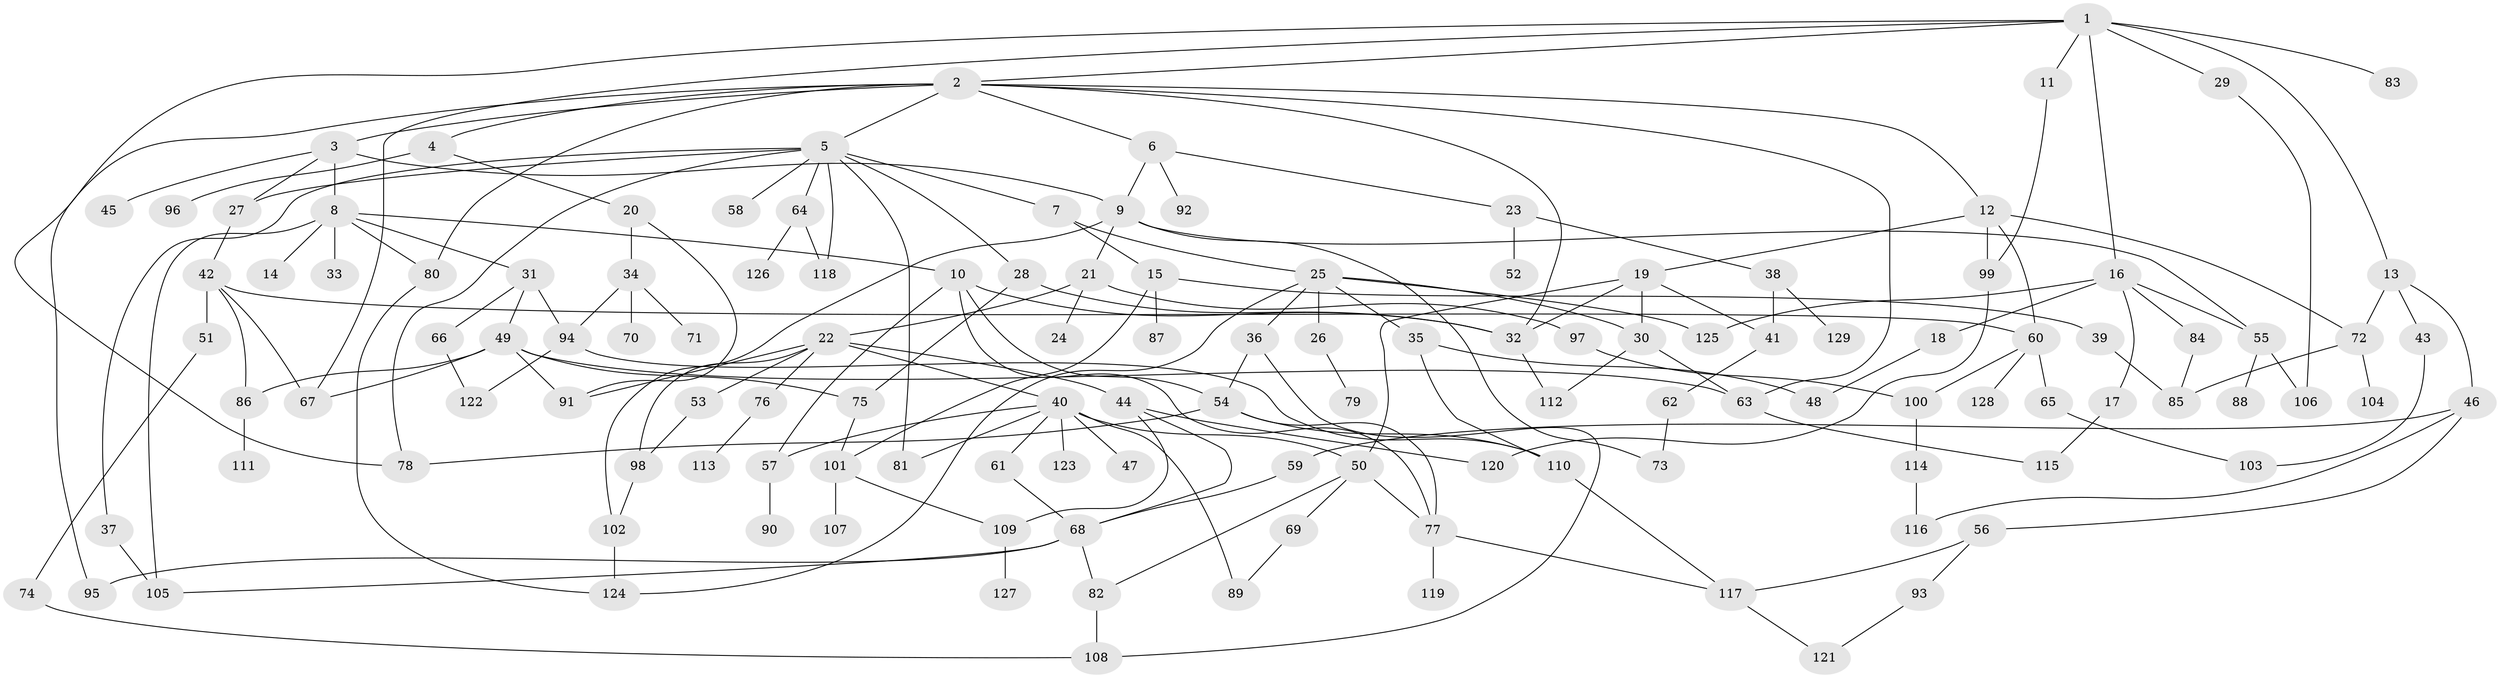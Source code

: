 // Generated by graph-tools (version 1.1) at 2025/10/02/27/25 16:10:56]
// undirected, 129 vertices, 191 edges
graph export_dot {
graph [start="1"]
  node [color=gray90,style=filled];
  1;
  2;
  3;
  4;
  5;
  6;
  7;
  8;
  9;
  10;
  11;
  12;
  13;
  14;
  15;
  16;
  17;
  18;
  19;
  20;
  21;
  22;
  23;
  24;
  25;
  26;
  27;
  28;
  29;
  30;
  31;
  32;
  33;
  34;
  35;
  36;
  37;
  38;
  39;
  40;
  41;
  42;
  43;
  44;
  45;
  46;
  47;
  48;
  49;
  50;
  51;
  52;
  53;
  54;
  55;
  56;
  57;
  58;
  59;
  60;
  61;
  62;
  63;
  64;
  65;
  66;
  67;
  68;
  69;
  70;
  71;
  72;
  73;
  74;
  75;
  76;
  77;
  78;
  79;
  80;
  81;
  82;
  83;
  84;
  85;
  86;
  87;
  88;
  89;
  90;
  91;
  92;
  93;
  94;
  95;
  96;
  97;
  98;
  99;
  100;
  101;
  102;
  103;
  104;
  105;
  106;
  107;
  108;
  109;
  110;
  111;
  112;
  113;
  114;
  115;
  116;
  117;
  118;
  119;
  120;
  121;
  122;
  123;
  124;
  125;
  126;
  127;
  128;
  129;
  1 -- 2;
  1 -- 11;
  1 -- 13;
  1 -- 16;
  1 -- 29;
  1 -- 83;
  1 -- 78;
  1 -- 67;
  2 -- 3;
  2 -- 4;
  2 -- 5;
  2 -- 6;
  2 -- 12;
  2 -- 63;
  2 -- 80;
  2 -- 95;
  2 -- 32;
  3 -- 8;
  3 -- 45;
  3 -- 9;
  3 -- 27;
  4 -- 20;
  4 -- 96;
  5 -- 7;
  5 -- 27;
  5 -- 28;
  5 -- 37;
  5 -- 58;
  5 -- 64;
  5 -- 78;
  5 -- 118;
  5 -- 81;
  6 -- 9;
  6 -- 23;
  6 -- 92;
  7 -- 15;
  7 -- 25;
  8 -- 10;
  8 -- 14;
  8 -- 31;
  8 -- 33;
  8 -- 80;
  8 -- 105;
  9 -- 21;
  9 -- 73;
  9 -- 102;
  9 -- 55;
  10 -- 57;
  10 -- 77;
  10 -- 32;
  10 -- 54;
  11 -- 99;
  12 -- 19;
  12 -- 72;
  12 -- 99;
  12 -- 60;
  13 -- 43;
  13 -- 46;
  13 -- 72;
  15 -- 39;
  15 -- 87;
  15 -- 101;
  16 -- 17;
  16 -- 18;
  16 -- 55;
  16 -- 84;
  16 -- 125;
  17 -- 115;
  18 -- 48;
  19 -- 30;
  19 -- 41;
  19 -- 32;
  19 -- 50;
  20 -- 34;
  20 -- 91;
  21 -- 22;
  21 -- 24;
  21 -- 97;
  22 -- 40;
  22 -- 44;
  22 -- 53;
  22 -- 76;
  22 -- 98;
  22 -- 91;
  23 -- 38;
  23 -- 52;
  25 -- 26;
  25 -- 35;
  25 -- 36;
  25 -- 124;
  25 -- 125;
  25 -- 30;
  26 -- 79;
  27 -- 42;
  28 -- 32;
  28 -- 75;
  29 -- 106;
  30 -- 63;
  30 -- 112;
  31 -- 49;
  31 -- 66;
  31 -- 94;
  32 -- 112;
  34 -- 70;
  34 -- 71;
  34 -- 94;
  35 -- 48;
  35 -- 110;
  36 -- 54;
  36 -- 108;
  37 -- 105;
  38 -- 129;
  38 -- 41;
  39 -- 85;
  40 -- 47;
  40 -- 50;
  40 -- 61;
  40 -- 81;
  40 -- 123;
  40 -- 89;
  40 -- 57;
  41 -- 62;
  42 -- 51;
  42 -- 60;
  42 -- 86;
  42 -- 67;
  43 -- 103;
  44 -- 109;
  44 -- 68;
  44 -- 120;
  46 -- 56;
  46 -- 59;
  46 -- 116;
  49 -- 63;
  49 -- 67;
  49 -- 75;
  49 -- 86;
  49 -- 91;
  50 -- 69;
  50 -- 77;
  50 -- 82;
  51 -- 74;
  53 -- 98;
  54 -- 78;
  54 -- 110;
  54 -- 77;
  55 -- 88;
  55 -- 106;
  56 -- 93;
  56 -- 117;
  57 -- 90;
  59 -- 68;
  60 -- 65;
  60 -- 100;
  60 -- 128;
  61 -- 68;
  62 -- 73;
  63 -- 115;
  64 -- 126;
  64 -- 118;
  65 -- 103;
  66 -- 122;
  68 -- 95;
  68 -- 105;
  68 -- 82;
  69 -- 89;
  72 -- 85;
  72 -- 104;
  74 -- 108;
  75 -- 101;
  76 -- 113;
  77 -- 119;
  77 -- 117;
  80 -- 124;
  82 -- 108;
  84 -- 85;
  86 -- 111;
  93 -- 121;
  94 -- 122;
  94 -- 110;
  97 -- 100;
  98 -- 102;
  99 -- 120;
  100 -- 114;
  101 -- 107;
  101 -- 109;
  102 -- 124;
  109 -- 127;
  110 -- 117;
  114 -- 116;
  117 -- 121;
}
